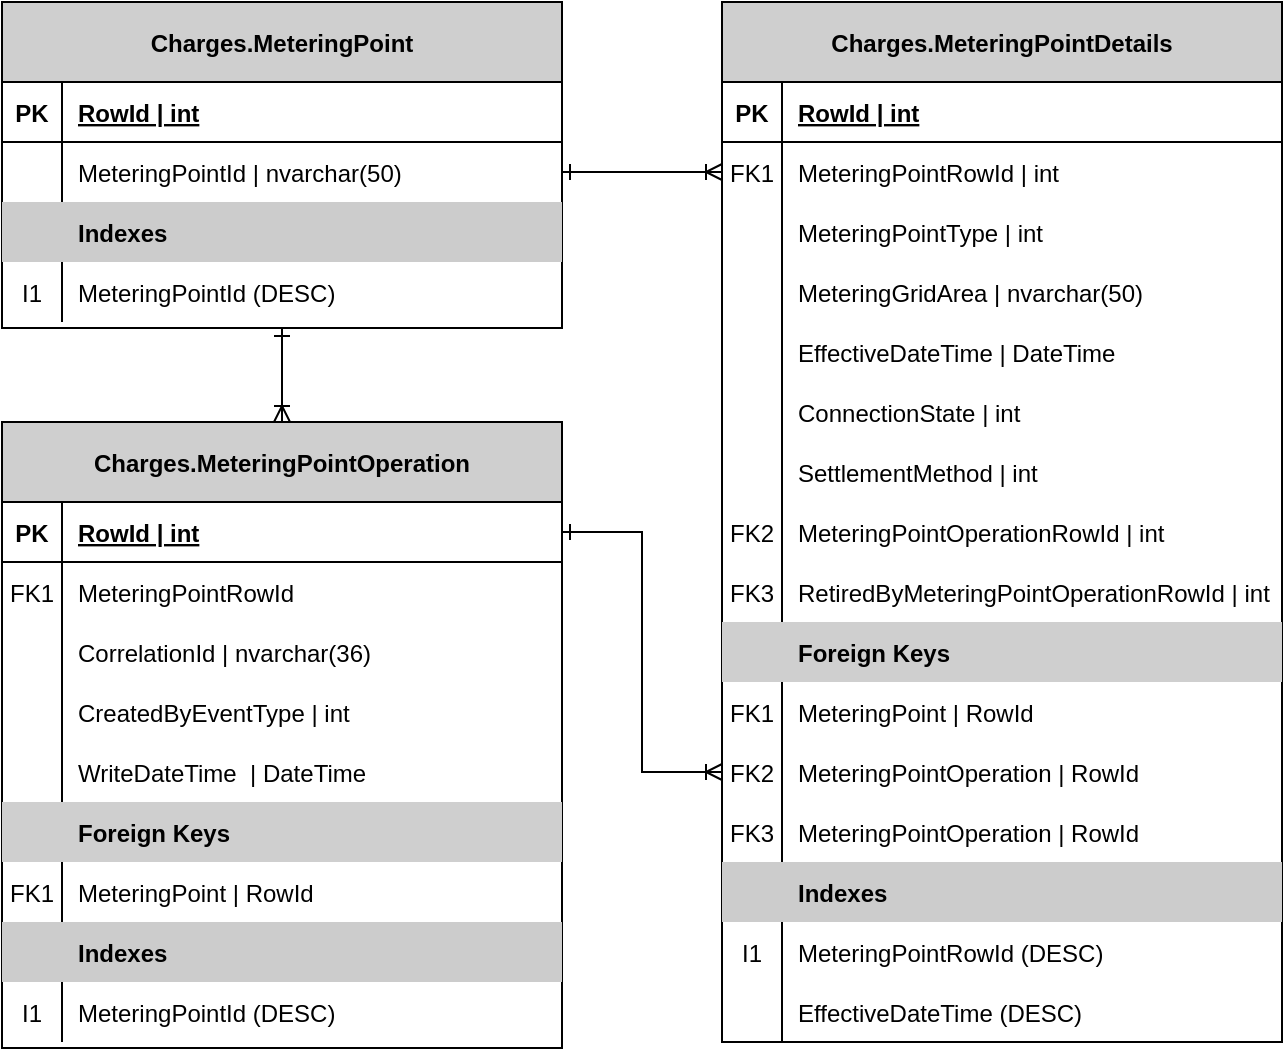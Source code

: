 <mxfile version="14.9.6" type="device"><diagram id="KgjGvlLKpoE9RAWv2FTJ" name="MeteringPoint"><mxGraphModel dx="1088" dy="880" grid="1" gridSize="10" guides="1" tooltips="1" connect="1" arrows="1" fold="1" page="1" pageScale="1" pageWidth="850" pageHeight="1100" math="0" shadow="0"><root><mxCell id="0"/><mxCell id="1" parent="0"/><mxCell id="qeSyD04smC5ktixIPaU--1" value="Charges.MeteringPoint" style="shape=table;startSize=40;container=1;collapsible=1;childLayout=tableLayout;fixedRows=1;rowLines=0;fontStyle=1;align=center;resizeLast=1;fillColor=#CFCFCF;" parent="1" vertex="1"><mxGeometry x="90" y="70" width="280" height="163" as="geometry"/></mxCell><mxCell id="qeSyD04smC5ktixIPaU--2" value="" style="shape=partialRectangle;collapsible=0;dropTarget=0;pointerEvents=0;fillColor=none;top=0;left=0;bottom=1;right=0;points=[[0,0.5],[1,0.5]];portConstraint=eastwest;" parent="qeSyD04smC5ktixIPaU--1" vertex="1"><mxGeometry y="40" width="280" height="30" as="geometry"/></mxCell><mxCell id="qeSyD04smC5ktixIPaU--3" value="PK" style="shape=partialRectangle;connectable=0;fillColor=none;top=0;left=0;bottom=0;right=0;fontStyle=1;overflow=hidden;" parent="qeSyD04smC5ktixIPaU--2" vertex="1"><mxGeometry width="30" height="30" as="geometry"/></mxCell><mxCell id="qeSyD04smC5ktixIPaU--4" value="RowId | int" style="shape=partialRectangle;connectable=0;fillColor=none;top=0;left=0;bottom=0;right=0;align=left;spacingLeft=6;fontStyle=5;overflow=hidden;" parent="qeSyD04smC5ktixIPaU--2" vertex="1"><mxGeometry x="30" width="250" height="30" as="geometry"/></mxCell><mxCell id="qeSyD04smC5ktixIPaU--5" value="" style="shape=partialRectangle;collapsible=0;dropTarget=0;pointerEvents=0;fillColor=none;top=0;left=0;bottom=0;right=0;points=[[0,0.5],[1,0.5]];portConstraint=eastwest;" parent="qeSyD04smC5ktixIPaU--1" vertex="1"><mxGeometry y="70" width="280" height="30" as="geometry"/></mxCell><mxCell id="qeSyD04smC5ktixIPaU--6" value="" style="shape=partialRectangle;connectable=0;fillColor=none;top=0;left=0;bottom=0;right=0;editable=1;overflow=hidden;" parent="qeSyD04smC5ktixIPaU--5" vertex="1"><mxGeometry width="30" height="30" as="geometry"/></mxCell><mxCell id="qeSyD04smC5ktixIPaU--7" value="MeteringPointId | nvarchar(50)" style="shape=partialRectangle;connectable=0;fillColor=none;top=0;left=0;bottom=0;right=0;align=left;spacingLeft=6;overflow=hidden;" parent="qeSyD04smC5ktixIPaU--5" vertex="1"><mxGeometry x="30" width="250" height="30" as="geometry"/></mxCell><mxCell id="qeSyD04smC5ktixIPaU--8" style="shape=partialRectangle;collapsible=0;dropTarget=0;pointerEvents=0;top=0;left=0;bottom=0;right=0;points=[[0,0.5],[1,0.5]];portConstraint=eastwest;strokeColor=#d6b656;fillColor=none;" parent="qeSyD04smC5ktixIPaU--1" vertex="1"><mxGeometry y="100" width="280" height="30" as="geometry"/></mxCell><mxCell id="qeSyD04smC5ktixIPaU--9" style="shape=partialRectangle;connectable=0;top=0;left=0;bottom=0;right=0;editable=1;overflow=hidden;fillColor=#CCCCCC;" parent="qeSyD04smC5ktixIPaU--8" vertex="1"><mxGeometry width="30" height="30" as="geometry"/></mxCell><mxCell id="qeSyD04smC5ktixIPaU--10" value="Indexes" style="shape=partialRectangle;connectable=0;top=0;left=0;bottom=0;right=0;align=left;spacingLeft=6;overflow=hidden;fillColor=#CCCCCC;fontStyle=1" parent="qeSyD04smC5ktixIPaU--8" vertex="1"><mxGeometry x="30" width="250" height="30" as="geometry"/></mxCell><mxCell id="qeSyD04smC5ktixIPaU--11" style="shape=partialRectangle;collapsible=0;dropTarget=0;pointerEvents=0;fillColor=none;top=0;left=0;bottom=0;right=0;points=[[0,0.5],[1,0.5]];portConstraint=eastwest;" parent="qeSyD04smC5ktixIPaU--1" vertex="1"><mxGeometry y="130" width="280" height="30" as="geometry"/></mxCell><mxCell id="qeSyD04smC5ktixIPaU--12" value="I1" style="shape=partialRectangle;connectable=0;fillColor=none;top=0;left=0;bottom=0;right=0;editable=1;overflow=hidden;" parent="qeSyD04smC5ktixIPaU--11" vertex="1"><mxGeometry width="30" height="30" as="geometry"/></mxCell><mxCell id="qeSyD04smC5ktixIPaU--13" value="MeteringPointId (DESC)" style="shape=partialRectangle;connectable=0;fillColor=none;top=0;left=0;bottom=0;right=0;align=left;spacingLeft=6;overflow=hidden;" parent="qeSyD04smC5ktixIPaU--11" vertex="1"><mxGeometry x="30" width="250" height="30" as="geometry"/></mxCell><mxCell id="qeSyD04smC5ktixIPaU--14" value="Charges.MeteringPointDetails" style="shape=table;startSize=40;container=1;collapsible=1;childLayout=tableLayout;fixedRows=1;rowLines=0;fontStyle=1;align=center;resizeLast=1;fillColor=#CFCFCF;" parent="1" vertex="1"><mxGeometry x="450" y="70" width="280" height="520" as="geometry"/></mxCell><mxCell id="qeSyD04smC5ktixIPaU--15" value="" style="shape=partialRectangle;collapsible=0;dropTarget=0;pointerEvents=0;fillColor=none;top=0;left=0;bottom=1;right=0;points=[[0,0.5],[1,0.5]];portConstraint=eastwest;" parent="qeSyD04smC5ktixIPaU--14" vertex="1"><mxGeometry y="40" width="280" height="30" as="geometry"/></mxCell><mxCell id="qeSyD04smC5ktixIPaU--16" value="PK" style="shape=partialRectangle;connectable=0;fillColor=none;top=0;left=0;bottom=0;right=0;fontStyle=1;overflow=hidden;" parent="qeSyD04smC5ktixIPaU--15" vertex="1"><mxGeometry width="30" height="30" as="geometry"/></mxCell><mxCell id="qeSyD04smC5ktixIPaU--17" value="RowId | int" style="shape=partialRectangle;connectable=0;fillColor=none;top=0;left=0;bottom=0;right=0;align=left;spacingLeft=6;fontStyle=5;overflow=hidden;" parent="qeSyD04smC5ktixIPaU--15" vertex="1"><mxGeometry x="30" width="250" height="30" as="geometry"/></mxCell><mxCell id="qeSyD04smC5ktixIPaU--18" value="" style="shape=partialRectangle;collapsible=0;dropTarget=0;pointerEvents=0;fillColor=none;top=0;left=0;bottom=0;right=0;points=[[0,0.5],[1,0.5]];portConstraint=eastwest;" parent="qeSyD04smC5ktixIPaU--14" vertex="1"><mxGeometry y="70" width="280" height="30" as="geometry"/></mxCell><mxCell id="qeSyD04smC5ktixIPaU--19" value="FK1" style="shape=partialRectangle;connectable=0;fillColor=none;top=0;left=0;bottom=0;right=0;editable=1;overflow=hidden;" parent="qeSyD04smC5ktixIPaU--18" vertex="1"><mxGeometry width="30" height="30" as="geometry"/></mxCell><mxCell id="qeSyD04smC5ktixIPaU--20" value="MeteringPointRowId | int" style="shape=partialRectangle;connectable=0;fillColor=none;top=0;left=0;bottom=0;right=0;align=left;spacingLeft=6;overflow=hidden;" parent="qeSyD04smC5ktixIPaU--18" vertex="1"><mxGeometry x="30" width="250" height="30" as="geometry"/></mxCell><mxCell id="qeSyD04smC5ktixIPaU--21" value="" style="shape=partialRectangle;collapsible=0;dropTarget=0;pointerEvents=0;fillColor=none;top=0;left=0;bottom=0;right=0;points=[[0,0.5],[1,0.5]];portConstraint=eastwest;" parent="qeSyD04smC5ktixIPaU--14" vertex="1"><mxGeometry y="100" width="280" height="30" as="geometry"/></mxCell><mxCell id="qeSyD04smC5ktixIPaU--22" value="" style="shape=partialRectangle;connectable=0;fillColor=none;top=0;left=0;bottom=0;right=0;editable=1;overflow=hidden;" parent="qeSyD04smC5ktixIPaU--21" vertex="1"><mxGeometry width="30" height="30" as="geometry"/></mxCell><mxCell id="qeSyD04smC5ktixIPaU--23" value="MeteringPointType | int" style="shape=partialRectangle;connectable=0;fillColor=none;top=0;left=0;bottom=0;right=0;align=left;spacingLeft=6;overflow=hidden;" parent="qeSyD04smC5ktixIPaU--21" vertex="1"><mxGeometry x="30" width="250" height="30" as="geometry"/></mxCell><mxCell id="qeSyD04smC5ktixIPaU--24" value="" style="shape=partialRectangle;collapsible=0;dropTarget=0;pointerEvents=0;fillColor=none;top=0;left=0;bottom=0;right=0;points=[[0,0.5],[1,0.5]];portConstraint=eastwest;" parent="qeSyD04smC5ktixIPaU--14" vertex="1"><mxGeometry y="130" width="280" height="30" as="geometry"/></mxCell><mxCell id="qeSyD04smC5ktixIPaU--25" value="" style="shape=partialRectangle;connectable=0;fillColor=none;top=0;left=0;bottom=0;right=0;editable=1;overflow=hidden;" parent="qeSyD04smC5ktixIPaU--24" vertex="1"><mxGeometry width="30" height="30" as="geometry"/></mxCell><mxCell id="qeSyD04smC5ktixIPaU--26" value="MeteringGridArea | nvarchar(50)" style="shape=partialRectangle;connectable=0;fillColor=none;top=0;left=0;bottom=0;right=0;align=left;spacingLeft=6;overflow=hidden;" parent="qeSyD04smC5ktixIPaU--24" vertex="1"><mxGeometry x="30" width="250" height="30" as="geometry"/></mxCell><mxCell id="qeSyD04smC5ktixIPaU--27" style="shape=partialRectangle;collapsible=0;dropTarget=0;pointerEvents=0;fillColor=none;top=0;left=0;bottom=0;right=0;points=[[0,0.5],[1,0.5]];portConstraint=eastwest;" parent="qeSyD04smC5ktixIPaU--14" vertex="1"><mxGeometry y="160" width="280" height="30" as="geometry"/></mxCell><mxCell id="qeSyD04smC5ktixIPaU--28" style="shape=partialRectangle;connectable=0;fillColor=none;top=0;left=0;bottom=0;right=0;editable=1;overflow=hidden;" parent="qeSyD04smC5ktixIPaU--27" vertex="1"><mxGeometry width="30" height="30" as="geometry"/></mxCell><mxCell id="qeSyD04smC5ktixIPaU--29" value="EffectiveDateTime | DateTime" style="shape=partialRectangle;connectable=0;fillColor=none;top=0;left=0;bottom=0;right=0;align=left;spacingLeft=6;overflow=hidden;fontStyle=0" parent="qeSyD04smC5ktixIPaU--27" vertex="1"><mxGeometry x="30" width="250" height="30" as="geometry"/></mxCell><mxCell id="qeSyD04smC5ktixIPaU--30" style="shape=partialRectangle;collapsible=0;dropTarget=0;pointerEvents=0;fillColor=none;top=0;left=0;bottom=0;right=0;points=[[0,0.5],[1,0.5]];portConstraint=eastwest;" parent="qeSyD04smC5ktixIPaU--14" vertex="1"><mxGeometry y="190" width="280" height="30" as="geometry"/></mxCell><mxCell id="qeSyD04smC5ktixIPaU--31" style="shape=partialRectangle;connectable=0;fillColor=none;top=0;left=0;bottom=0;right=0;editable=1;overflow=hidden;" parent="qeSyD04smC5ktixIPaU--30" vertex="1"><mxGeometry width="30" height="30" as="geometry"/></mxCell><mxCell id="qeSyD04smC5ktixIPaU--32" value="ConnectionState | int" style="shape=partialRectangle;connectable=0;fillColor=none;top=0;left=0;bottom=0;right=0;align=left;spacingLeft=6;overflow=hidden;" parent="qeSyD04smC5ktixIPaU--30" vertex="1"><mxGeometry x="30" width="250" height="30" as="geometry"/></mxCell><mxCell id="qeSyD04smC5ktixIPaU--33" style="shape=partialRectangle;collapsible=0;dropTarget=0;pointerEvents=0;fillColor=none;top=0;left=0;bottom=0;right=0;points=[[0,0.5],[1,0.5]];portConstraint=eastwest;" parent="qeSyD04smC5ktixIPaU--14" vertex="1"><mxGeometry y="220" width="280" height="30" as="geometry"/></mxCell><mxCell id="qeSyD04smC5ktixIPaU--34" style="shape=partialRectangle;connectable=0;fillColor=none;top=0;left=0;bottom=0;right=0;editable=1;overflow=hidden;" parent="qeSyD04smC5ktixIPaU--33" vertex="1"><mxGeometry width="30" height="30" as="geometry"/></mxCell><mxCell id="qeSyD04smC5ktixIPaU--35" value="SettlementMethod | int" style="shape=partialRectangle;connectable=0;fillColor=none;top=0;left=0;bottom=0;right=0;align=left;spacingLeft=6;overflow=hidden;" parent="qeSyD04smC5ktixIPaU--33" vertex="1"><mxGeometry x="30" width="250" height="30" as="geometry"/></mxCell><mxCell id="qeSyD04smC5ktixIPaU--78" style="shape=partialRectangle;collapsible=0;dropTarget=0;pointerEvents=0;fillColor=none;top=0;left=0;bottom=0;right=0;points=[[0,0.5],[1,0.5]];portConstraint=eastwest;" parent="qeSyD04smC5ktixIPaU--14" vertex="1"><mxGeometry y="250" width="280" height="30" as="geometry"/></mxCell><mxCell id="qeSyD04smC5ktixIPaU--79" value="FK2" style="shape=partialRectangle;connectable=0;fillColor=none;top=0;left=0;bottom=0;right=0;editable=1;overflow=hidden;" parent="qeSyD04smC5ktixIPaU--78" vertex="1"><mxGeometry width="30" height="30" as="geometry"/></mxCell><mxCell id="qeSyD04smC5ktixIPaU--80" value="MeteringPointOperationRowId | int" style="shape=partialRectangle;connectable=0;fillColor=none;top=0;left=0;bottom=0;right=0;align=left;spacingLeft=6;overflow=hidden;" parent="qeSyD04smC5ktixIPaU--78" vertex="1"><mxGeometry x="30" width="250" height="30" as="geometry"/></mxCell><mxCell id="qeSyD04smC5ktixIPaU--36" style="shape=partialRectangle;collapsible=0;dropTarget=0;pointerEvents=0;fillColor=none;top=0;left=0;bottom=0;right=0;points=[[0,0.5],[1,0.5]];portConstraint=eastwest;" parent="qeSyD04smC5ktixIPaU--14" vertex="1"><mxGeometry y="280" width="280" height="30" as="geometry"/></mxCell><mxCell id="qeSyD04smC5ktixIPaU--37" value="FK3" style="shape=partialRectangle;connectable=0;fillColor=none;top=0;left=0;bottom=0;right=0;editable=1;overflow=hidden;" parent="qeSyD04smC5ktixIPaU--36" vertex="1"><mxGeometry width="30" height="30" as="geometry"/></mxCell><mxCell id="qeSyD04smC5ktixIPaU--38" value="RetiredByMeteringPointOperationRowId | int" style="shape=partialRectangle;connectable=0;fillColor=none;top=0;left=0;bottom=0;right=0;align=left;spacingLeft=6;overflow=hidden;" parent="qeSyD04smC5ktixIPaU--36" vertex="1"><mxGeometry x="30" width="250" height="30" as="geometry"/></mxCell><mxCell id="qeSyD04smC5ktixIPaU--75" style="shape=partialRectangle;collapsible=0;dropTarget=0;pointerEvents=0;top=0;left=0;bottom=0;right=0;points=[[0,0.5],[1,0.5]];portConstraint=eastwest;strokeColor=#666666;fontColor=#333333;fillColor=#CFCFCF;" parent="qeSyD04smC5ktixIPaU--14" vertex="1"><mxGeometry y="310" width="280" height="30" as="geometry"/></mxCell><mxCell id="qeSyD04smC5ktixIPaU--76" style="shape=partialRectangle;connectable=0;fillColor=none;top=0;left=0;bottom=0;right=0;editable=1;overflow=hidden;" parent="qeSyD04smC5ktixIPaU--75" vertex="1"><mxGeometry width="30" height="30" as="geometry"/></mxCell><mxCell id="qeSyD04smC5ktixIPaU--77" value="Foreign Keys" style="shape=partialRectangle;connectable=0;fillColor=none;top=0;left=0;bottom=0;right=0;align=left;spacingLeft=6;overflow=hidden;fontStyle=1" parent="qeSyD04smC5ktixIPaU--75" vertex="1"><mxGeometry x="30" width="250" height="30" as="geometry"/></mxCell><mxCell id="qeSyD04smC5ktixIPaU--81" style="shape=partialRectangle;collapsible=0;dropTarget=0;pointerEvents=0;fillColor=none;top=0;left=0;bottom=0;right=0;points=[[0,0.5],[1,0.5]];portConstraint=eastwest;" parent="qeSyD04smC5ktixIPaU--14" vertex="1"><mxGeometry y="340" width="280" height="30" as="geometry"/></mxCell><mxCell id="qeSyD04smC5ktixIPaU--82" value="FK1" style="shape=partialRectangle;connectable=0;fillColor=none;top=0;left=0;bottom=0;right=0;editable=1;overflow=hidden;" parent="qeSyD04smC5ktixIPaU--81" vertex="1"><mxGeometry width="30" height="30" as="geometry"/></mxCell><mxCell id="qeSyD04smC5ktixIPaU--83" value="MeteringPoint | RowId" style="shape=partialRectangle;connectable=0;fillColor=none;top=0;left=0;bottom=0;right=0;align=left;spacingLeft=6;overflow=hidden;" parent="qeSyD04smC5ktixIPaU--81" vertex="1"><mxGeometry x="30" width="250" height="30" as="geometry"/></mxCell><mxCell id="qeSyD04smC5ktixIPaU--84" style="shape=partialRectangle;collapsible=0;dropTarget=0;pointerEvents=0;fillColor=none;top=0;left=0;bottom=0;right=0;points=[[0,0.5],[1,0.5]];portConstraint=eastwest;" parent="qeSyD04smC5ktixIPaU--14" vertex="1"><mxGeometry y="370" width="280" height="30" as="geometry"/></mxCell><mxCell id="qeSyD04smC5ktixIPaU--85" value="FK2" style="shape=partialRectangle;connectable=0;fillColor=none;top=0;left=0;bottom=0;right=0;editable=1;overflow=hidden;" parent="qeSyD04smC5ktixIPaU--84" vertex="1"><mxGeometry width="30" height="30" as="geometry"/></mxCell><mxCell id="qeSyD04smC5ktixIPaU--86" value="MeteringPointOperation | RowId" style="shape=partialRectangle;connectable=0;fillColor=none;top=0;left=0;bottom=0;right=0;align=left;spacingLeft=6;overflow=hidden;" parent="qeSyD04smC5ktixIPaU--84" vertex="1"><mxGeometry x="30" width="250" height="30" as="geometry"/></mxCell><mxCell id="qeSyD04smC5ktixIPaU--87" style="shape=partialRectangle;collapsible=0;dropTarget=0;pointerEvents=0;fillColor=none;top=0;left=0;bottom=0;right=0;points=[[0,0.5],[1,0.5]];portConstraint=eastwest;" parent="qeSyD04smC5ktixIPaU--14" vertex="1"><mxGeometry y="400" width="280" height="30" as="geometry"/></mxCell><mxCell id="qeSyD04smC5ktixIPaU--88" value="FK3" style="shape=partialRectangle;connectable=0;fillColor=none;top=0;left=0;bottom=0;right=0;editable=1;overflow=hidden;" parent="qeSyD04smC5ktixIPaU--87" vertex="1"><mxGeometry width="30" height="30" as="geometry"/></mxCell><mxCell id="qeSyD04smC5ktixIPaU--89" value="MeteringPointOperation | RowId" style="shape=partialRectangle;connectable=0;fillColor=none;top=0;left=0;bottom=0;right=0;align=left;spacingLeft=6;overflow=hidden;" parent="qeSyD04smC5ktixIPaU--87" vertex="1"><mxGeometry x="30" width="250" height="30" as="geometry"/></mxCell><mxCell id="qeSyD04smC5ktixIPaU--39" style="shape=partialRectangle;collapsible=0;dropTarget=0;pointerEvents=0;top=0;left=0;bottom=0;right=0;points=[[0,0.5],[1,0.5]];portConstraint=eastwest;strokeColor=#d6b656;fillColor=none;" parent="qeSyD04smC5ktixIPaU--14" vertex="1"><mxGeometry y="430" width="280" height="30" as="geometry"/></mxCell><mxCell id="qeSyD04smC5ktixIPaU--40" style="shape=partialRectangle;connectable=0;top=0;left=0;bottom=0;right=0;editable=1;overflow=hidden;fillColor=#CCCCCC;" parent="qeSyD04smC5ktixIPaU--39" vertex="1"><mxGeometry width="30" height="30" as="geometry"/></mxCell><mxCell id="qeSyD04smC5ktixIPaU--41" value="Indexes" style="shape=partialRectangle;connectable=0;top=0;left=0;bottom=0;right=0;align=left;spacingLeft=6;overflow=hidden;fillColor=#CCCCCC;fontStyle=1" parent="qeSyD04smC5ktixIPaU--39" vertex="1"><mxGeometry x="30" width="250" height="30" as="geometry"/></mxCell><mxCell id="qeSyD04smC5ktixIPaU--42" style="shape=partialRectangle;collapsible=0;dropTarget=0;pointerEvents=0;fillColor=none;top=0;left=0;bottom=0;right=0;points=[[0,0.5],[1,0.5]];portConstraint=eastwest;" parent="qeSyD04smC5ktixIPaU--14" vertex="1"><mxGeometry y="460" width="280" height="30" as="geometry"/></mxCell><mxCell id="qeSyD04smC5ktixIPaU--43" value="I1" style="shape=partialRectangle;connectable=0;fillColor=none;top=0;left=0;bottom=0;right=0;editable=1;overflow=hidden;" parent="qeSyD04smC5ktixIPaU--42" vertex="1"><mxGeometry width="30" height="30" as="geometry"/></mxCell><mxCell id="qeSyD04smC5ktixIPaU--44" value="MeteringPointRowId (DESC)" style="shape=partialRectangle;connectable=0;fillColor=none;top=0;left=0;bottom=0;right=0;align=left;spacingLeft=6;overflow=hidden;" parent="qeSyD04smC5ktixIPaU--42" vertex="1"><mxGeometry x="30" width="250" height="30" as="geometry"/></mxCell><mxCell id="qeSyD04smC5ktixIPaU--45" style="shape=partialRectangle;collapsible=0;dropTarget=0;pointerEvents=0;fillColor=none;top=0;left=0;bottom=0;right=0;points=[[0,0.5],[1,0.5]];portConstraint=eastwest;" parent="qeSyD04smC5ktixIPaU--14" vertex="1"><mxGeometry y="490" width="280" height="30" as="geometry"/></mxCell><mxCell id="qeSyD04smC5ktixIPaU--46" value="" style="shape=partialRectangle;connectable=0;fillColor=none;top=0;left=0;bottom=0;right=0;editable=1;overflow=hidden;" parent="qeSyD04smC5ktixIPaU--45" vertex="1"><mxGeometry width="30" height="30" as="geometry"/></mxCell><mxCell id="qeSyD04smC5ktixIPaU--47" value="EffectiveDateTime (DESC)" style="shape=partialRectangle;connectable=0;fillColor=none;top=0;left=0;bottom=0;right=0;align=left;spacingLeft=6;overflow=hidden;" parent="qeSyD04smC5ktixIPaU--45" vertex="1"><mxGeometry x="30" width="250" height="30" as="geometry"/></mxCell><mxCell id="qeSyD04smC5ktixIPaU--48" style="edgeStyle=orthogonalEdgeStyle;rounded=0;orthogonalLoop=1;jettySize=auto;html=1;entryX=1;entryY=0.5;entryDx=0;entryDy=0;fontColor=#000000;startArrow=ERoneToMany;startFill=0;endArrow=ERone;endFill=0;exitX=0;exitY=0.5;exitDx=0;exitDy=0;" parent="1" source="qeSyD04smC5ktixIPaU--18" target="qeSyD04smC5ktixIPaU--5" edge="1"><mxGeometry relative="1" as="geometry"><mxPoint x="310" y="323" as="sourcePoint"/><mxPoint x="101.12" y="91.573" as="targetPoint"/></mxGeometry></mxCell><mxCell id="qeSyD04smC5ktixIPaU--91" value="" style="edgeStyle=orthogonalEdgeStyle;rounded=0;orthogonalLoop=1;jettySize=auto;html=1;startArrow=ERone;startFill=0;endArrow=ERoneToMany;endFill=0;exitX=1;exitY=0.5;exitDx=0;exitDy=0;" parent="1" source="qeSyD04smC5ktixIPaU--51" target="qeSyD04smC5ktixIPaU--84" edge="1"><mxGeometry relative="1" as="geometry"/></mxCell><mxCell id="qeSyD04smC5ktixIPaU--50" value="Charges.MeteringPointOperation" style="shape=table;startSize=40;container=1;collapsible=1;childLayout=tableLayout;fixedRows=1;rowLines=0;fontStyle=1;align=center;resizeLast=1;fillColor=#CFCFCF;" parent="1" vertex="1"><mxGeometry x="90" y="280" width="280" height="313" as="geometry"/></mxCell><mxCell id="qeSyD04smC5ktixIPaU--51" value="" style="shape=partialRectangle;collapsible=0;dropTarget=0;pointerEvents=0;fillColor=none;top=0;left=0;bottom=1;right=0;points=[[0,0.5],[1,0.5]];portConstraint=eastwest;" parent="qeSyD04smC5ktixIPaU--50" vertex="1"><mxGeometry y="40" width="280" height="30" as="geometry"/></mxCell><mxCell id="qeSyD04smC5ktixIPaU--52" value="PK" style="shape=partialRectangle;connectable=0;fillColor=none;top=0;left=0;bottom=0;right=0;fontStyle=1;overflow=hidden;" parent="qeSyD04smC5ktixIPaU--51" vertex="1"><mxGeometry width="30" height="30" as="geometry"/></mxCell><mxCell id="qeSyD04smC5ktixIPaU--53" value="RowId | int" style="shape=partialRectangle;connectable=0;fillColor=none;top=0;left=0;bottom=0;right=0;align=left;spacingLeft=6;fontStyle=5;overflow=hidden;" parent="qeSyD04smC5ktixIPaU--51" vertex="1"><mxGeometry x="30" width="250" height="30" as="geometry"/></mxCell><mxCell id="qeSyD04smC5ktixIPaU--54" value="" style="shape=partialRectangle;collapsible=0;dropTarget=0;pointerEvents=0;fillColor=none;top=0;left=0;bottom=0;right=0;points=[[0,0.5],[1,0.5]];portConstraint=eastwest;" parent="qeSyD04smC5ktixIPaU--50" vertex="1"><mxGeometry y="70" width="280" height="30" as="geometry"/></mxCell><mxCell id="qeSyD04smC5ktixIPaU--55" value="FK1" style="shape=partialRectangle;connectable=0;fillColor=none;top=0;left=0;bottom=0;right=0;editable=1;overflow=hidden;" parent="qeSyD04smC5ktixIPaU--54" vertex="1"><mxGeometry width="30" height="30" as="geometry"/></mxCell><mxCell id="qeSyD04smC5ktixIPaU--56" value="MeteringPointRowId" style="shape=partialRectangle;connectable=0;fillColor=none;top=0;left=0;bottom=0;right=0;align=left;spacingLeft=6;overflow=hidden;" parent="qeSyD04smC5ktixIPaU--54" vertex="1"><mxGeometry x="30" width="250" height="30" as="geometry"/></mxCell><mxCell id="4A1IeisDw_ZKmbeyhMvZ-4" value="" style="shape=partialRectangle;collapsible=0;dropTarget=0;pointerEvents=0;fillColor=none;top=0;left=0;bottom=0;right=0;points=[[0,0.5],[1,0.5]];portConstraint=eastwest;" vertex="1" parent="qeSyD04smC5ktixIPaU--50"><mxGeometry y="100" width="280" height="30" as="geometry"/></mxCell><mxCell id="4A1IeisDw_ZKmbeyhMvZ-5" value="" style="shape=partialRectangle;connectable=0;fillColor=none;top=0;left=0;bottom=0;right=0;editable=1;overflow=hidden;" vertex="1" parent="4A1IeisDw_ZKmbeyhMvZ-4"><mxGeometry width="30" height="30" as="geometry"/></mxCell><mxCell id="4A1IeisDw_ZKmbeyhMvZ-6" value="CorrelationId | nvarchar(36)" style="shape=partialRectangle;connectable=0;fillColor=none;top=0;left=0;bottom=0;right=0;align=left;spacingLeft=6;overflow=hidden;" vertex="1" parent="4A1IeisDw_ZKmbeyhMvZ-4"><mxGeometry x="30" width="250" height="30" as="geometry"/></mxCell><mxCell id="qeSyD04smC5ktixIPaU--57" value="" style="shape=partialRectangle;collapsible=0;dropTarget=0;pointerEvents=0;fillColor=none;top=0;left=0;bottom=0;right=0;points=[[0,0.5],[1,0.5]];portConstraint=eastwest;" parent="qeSyD04smC5ktixIPaU--50" vertex="1"><mxGeometry y="130" width="280" height="30" as="geometry"/></mxCell><mxCell id="qeSyD04smC5ktixIPaU--58" value="" style="shape=partialRectangle;connectable=0;fillColor=none;top=0;left=0;bottom=0;right=0;editable=1;overflow=hidden;" parent="qeSyD04smC5ktixIPaU--57" vertex="1"><mxGeometry width="30" height="30" as="geometry"/></mxCell><mxCell id="qeSyD04smC5ktixIPaU--59" value="CreatedByEventType | int" style="shape=partialRectangle;connectable=0;fillColor=none;top=0;left=0;bottom=0;right=0;align=left;spacingLeft=6;overflow=hidden;" parent="qeSyD04smC5ktixIPaU--57" vertex="1"><mxGeometry x="30" width="250" height="30" as="geometry"/></mxCell><mxCell id="qeSyD04smC5ktixIPaU--60" value="" style="shape=partialRectangle;collapsible=0;dropTarget=0;pointerEvents=0;fillColor=none;top=0;left=0;bottom=0;right=0;points=[[0,0.5],[1,0.5]];portConstraint=eastwest;" parent="qeSyD04smC5ktixIPaU--50" vertex="1"><mxGeometry y="160" width="280" height="30" as="geometry"/></mxCell><mxCell id="qeSyD04smC5ktixIPaU--61" value="" style="shape=partialRectangle;connectable=0;fillColor=none;top=0;left=0;bottom=0;right=0;editable=1;overflow=hidden;" parent="qeSyD04smC5ktixIPaU--60" vertex="1"><mxGeometry width="30" height="30" as="geometry"/></mxCell><mxCell id="qeSyD04smC5ktixIPaU--62" value="WriteDateTime  | DateTime" style="shape=partialRectangle;connectable=0;fillColor=none;top=0;left=0;bottom=0;right=0;align=left;spacingLeft=6;overflow=hidden;" parent="qeSyD04smC5ktixIPaU--60" vertex="1"><mxGeometry x="30" width="250" height="30" as="geometry"/></mxCell><mxCell id="qeSyD04smC5ktixIPaU--63" value="" style="shape=partialRectangle;collapsible=0;dropTarget=0;pointerEvents=0;fillColor=none;top=0;left=0;bottom=0;right=0;points=[[0,0.5],[1,0.5]];portConstraint=eastwest;" parent="qeSyD04smC5ktixIPaU--50" vertex="1"><mxGeometry y="190" width="280" height="30" as="geometry"/></mxCell><mxCell id="qeSyD04smC5ktixIPaU--64" value="" style="shape=partialRectangle;connectable=0;top=0;left=0;bottom=0;right=0;editable=1;overflow=hidden;fillColor=#CFCFCF;" parent="qeSyD04smC5ktixIPaU--63" vertex="1"><mxGeometry width="30" height="30" as="geometry"/></mxCell><mxCell id="qeSyD04smC5ktixIPaU--65" value="Foreign Keys" style="shape=partialRectangle;connectable=0;top=0;left=0;bottom=0;right=0;align=left;spacingLeft=6;overflow=hidden;fillColor=#CFCFCF;fontStyle=1" parent="qeSyD04smC5ktixIPaU--63" vertex="1"><mxGeometry x="30" width="250" height="30" as="geometry"/></mxCell><mxCell id="qeSyD04smC5ktixIPaU--66" value="" style="shape=partialRectangle;collapsible=0;dropTarget=0;pointerEvents=0;fillColor=none;top=0;left=0;bottom=0;right=0;points=[[0,0.5],[1,0.5]];portConstraint=eastwest;" parent="qeSyD04smC5ktixIPaU--50" vertex="1"><mxGeometry y="220" width="280" height="30" as="geometry"/></mxCell><mxCell id="qeSyD04smC5ktixIPaU--67" value="FK1" style="shape=partialRectangle;connectable=0;fillColor=none;top=0;left=0;bottom=0;right=0;editable=1;overflow=hidden;" parent="qeSyD04smC5ktixIPaU--66" vertex="1"><mxGeometry width="30" height="30" as="geometry"/></mxCell><mxCell id="qeSyD04smC5ktixIPaU--68" value="MeteringPoint | RowId" style="shape=partialRectangle;connectable=0;fillColor=none;top=0;left=0;bottom=0;right=0;align=left;spacingLeft=6;overflow=hidden;" parent="qeSyD04smC5ktixIPaU--66" vertex="1"><mxGeometry x="30" width="250" height="30" as="geometry"/></mxCell><mxCell id="qeSyD04smC5ktixIPaU--69" style="shape=partialRectangle;collapsible=0;dropTarget=0;pointerEvents=0;top=0;left=0;bottom=0;right=0;points=[[0,0.5],[1,0.5]];portConstraint=eastwest;strokeColor=#d6b656;fillColor=none;" parent="qeSyD04smC5ktixIPaU--50" vertex="1"><mxGeometry y="250" width="280" height="30" as="geometry"/></mxCell><mxCell id="qeSyD04smC5ktixIPaU--70" style="shape=partialRectangle;connectable=0;top=0;left=0;bottom=0;right=0;editable=1;overflow=hidden;fillColor=#CCCCCC;" parent="qeSyD04smC5ktixIPaU--69" vertex="1"><mxGeometry width="30" height="30" as="geometry"/></mxCell><mxCell id="qeSyD04smC5ktixIPaU--71" value="Indexes" style="shape=partialRectangle;connectable=0;top=0;left=0;bottom=0;right=0;align=left;spacingLeft=6;overflow=hidden;fillColor=#CCCCCC;fontStyle=1" parent="qeSyD04smC5ktixIPaU--69" vertex="1"><mxGeometry x="30" width="250" height="30" as="geometry"/></mxCell><mxCell id="qeSyD04smC5ktixIPaU--72" style="shape=partialRectangle;collapsible=0;dropTarget=0;pointerEvents=0;fillColor=none;top=0;left=0;bottom=0;right=0;points=[[0,0.5],[1,0.5]];portConstraint=eastwest;" parent="qeSyD04smC5ktixIPaU--50" vertex="1"><mxGeometry y="280" width="280" height="30" as="geometry"/></mxCell><mxCell id="qeSyD04smC5ktixIPaU--73" value="I1" style="shape=partialRectangle;connectable=0;fillColor=none;top=0;left=0;bottom=0;right=0;editable=1;overflow=hidden;" parent="qeSyD04smC5ktixIPaU--72" vertex="1"><mxGeometry width="30" height="30" as="geometry"/></mxCell><mxCell id="qeSyD04smC5ktixIPaU--74" value="MeteringPointId (DESC)" style="shape=partialRectangle;connectable=0;fillColor=none;top=0;left=0;bottom=0;right=0;align=left;spacingLeft=6;overflow=hidden;" parent="qeSyD04smC5ktixIPaU--72" vertex="1"><mxGeometry x="30" width="250" height="30" as="geometry"/></mxCell><mxCell id="qeSyD04smC5ktixIPaU--90" style="edgeStyle=orthogonalEdgeStyle;rounded=0;orthogonalLoop=1;jettySize=auto;html=1;fontColor=#000000;startArrow=ERoneToMany;startFill=0;endArrow=ERone;endFill=0;exitX=0.5;exitY=0;exitDx=0;exitDy=0;" parent="1" source="qeSyD04smC5ktixIPaU--50" edge="1"><mxGeometry relative="1" as="geometry"><mxPoint x="460" y="165" as="sourcePoint"/><mxPoint x="230" y="233" as="targetPoint"/></mxGeometry></mxCell></root></mxGraphModel></diagram></mxfile>